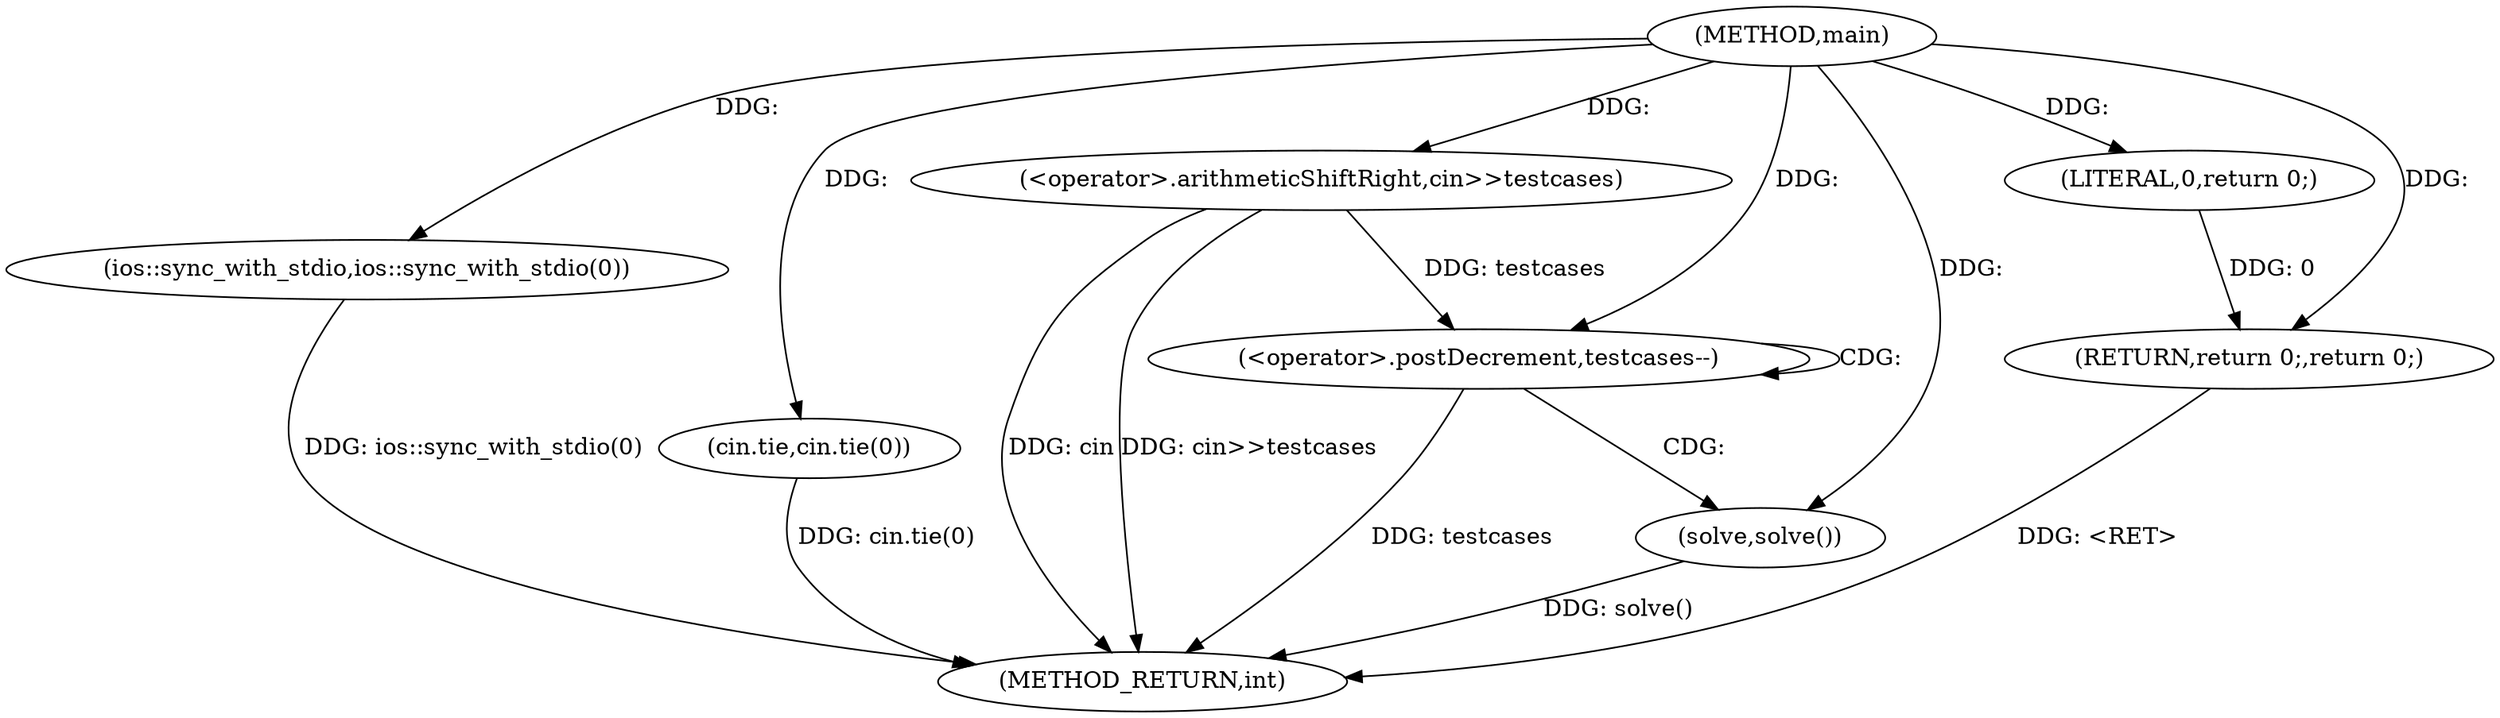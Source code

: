 digraph "main" {  
"1000259" [label = "(METHOD,main)" ]
"1000275" [label = "(METHOD_RETURN,int)" ]
"1000261" [label = "(ios::sync_with_stdio,ios::sync_with_stdio(0))" ]
"1000263" [label = "(cin.tie,cin.tie(0))" ]
"1000266" [label = "(<operator>.arithmeticShiftRight,cin>>testcases)" ]
"1000273" [label = "(RETURN,return 0;,return 0;)" ]
"1000270" [label = "(<operator>.postDecrement,testcases--)" ]
"1000272" [label = "(solve,solve())" ]
"1000274" [label = "(LITERAL,0,return 0;)" ]
  "1000261" -> "1000275"  [ label = "DDG: ios::sync_with_stdio(0)"] 
  "1000263" -> "1000275"  [ label = "DDG: cin.tie(0)"] 
  "1000266" -> "1000275"  [ label = "DDG: cin>>testcases"] 
  "1000270" -> "1000275"  [ label = "DDG: testcases"] 
  "1000272" -> "1000275"  [ label = "DDG: solve()"] 
  "1000273" -> "1000275"  [ label = "DDG: <RET>"] 
  "1000266" -> "1000275"  [ label = "DDG: cin"] 
  "1000274" -> "1000273"  [ label = "DDG: 0"] 
  "1000259" -> "1000273"  [ label = "DDG: "] 
  "1000259" -> "1000261"  [ label = "DDG: "] 
  "1000259" -> "1000263"  [ label = "DDG: "] 
  "1000259" -> "1000266"  [ label = "DDG: "] 
  "1000259" -> "1000272"  [ label = "DDG: "] 
  "1000259" -> "1000274"  [ label = "DDG: "] 
  "1000266" -> "1000270"  [ label = "DDG: testcases"] 
  "1000259" -> "1000270"  [ label = "DDG: "] 
  "1000270" -> "1000270"  [ label = "CDG: "] 
  "1000270" -> "1000272"  [ label = "CDG: "] 
}
